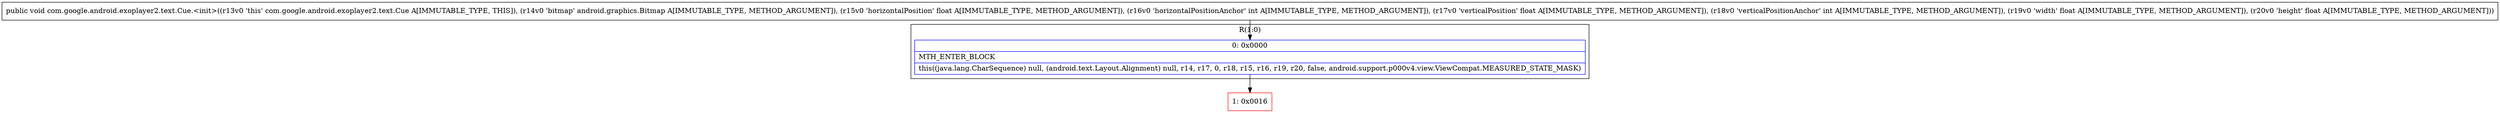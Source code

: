 digraph "CFG forcom.google.android.exoplayer2.text.Cue.\<init\>(Landroid\/graphics\/Bitmap;FIFIFF)V" {
subgraph cluster_Region_666553495 {
label = "R(1:0)";
node [shape=record,color=blue];
Node_0 [shape=record,label="{0\:\ 0x0000|MTH_ENTER_BLOCK\l|this((java.lang.CharSequence) null, (android.text.Layout.Alignment) null, r14, r17, 0, r18, r15, r16, r19, r20, false, android.support.p000v4.view.ViewCompat.MEASURED_STATE_MASK)\l}"];
}
Node_1 [shape=record,color=red,label="{1\:\ 0x0016}"];
MethodNode[shape=record,label="{public void com.google.android.exoplayer2.text.Cue.\<init\>((r13v0 'this' com.google.android.exoplayer2.text.Cue A[IMMUTABLE_TYPE, THIS]), (r14v0 'bitmap' android.graphics.Bitmap A[IMMUTABLE_TYPE, METHOD_ARGUMENT]), (r15v0 'horizontalPosition' float A[IMMUTABLE_TYPE, METHOD_ARGUMENT]), (r16v0 'horizontalPositionAnchor' int A[IMMUTABLE_TYPE, METHOD_ARGUMENT]), (r17v0 'verticalPosition' float A[IMMUTABLE_TYPE, METHOD_ARGUMENT]), (r18v0 'verticalPositionAnchor' int A[IMMUTABLE_TYPE, METHOD_ARGUMENT]), (r19v0 'width' float A[IMMUTABLE_TYPE, METHOD_ARGUMENT]), (r20v0 'height' float A[IMMUTABLE_TYPE, METHOD_ARGUMENT])) }"];
MethodNode -> Node_0;
Node_0 -> Node_1;
}

